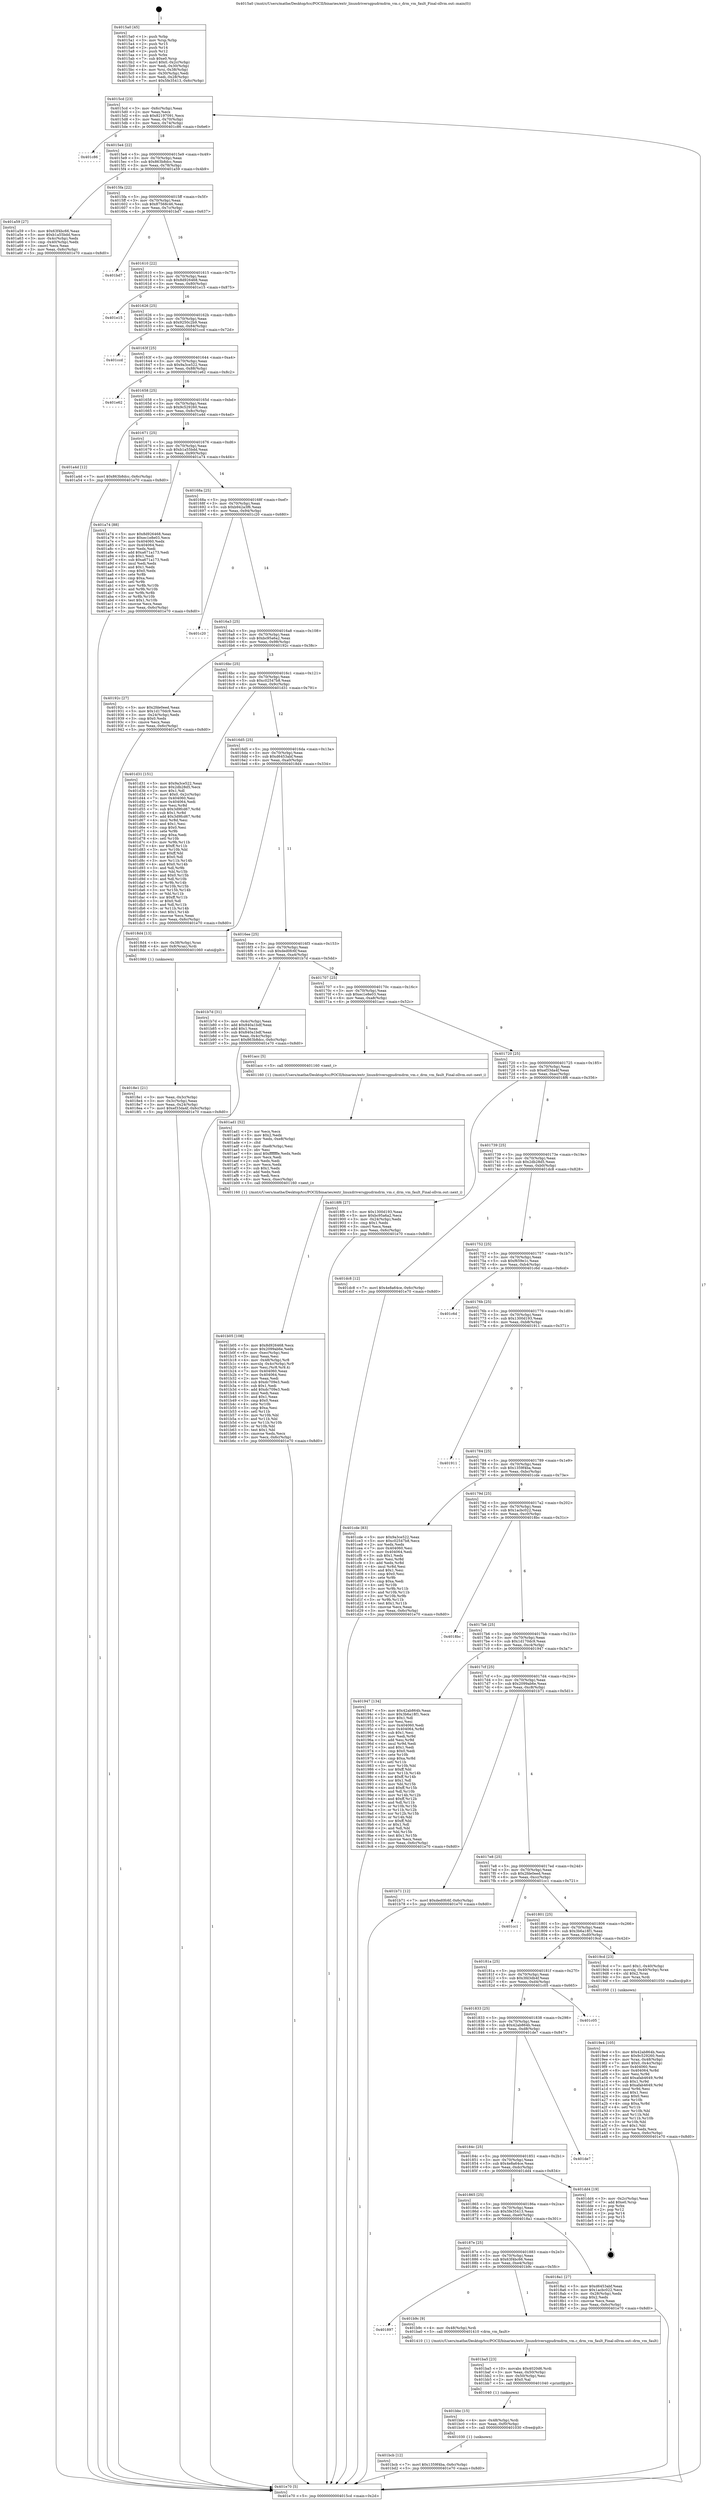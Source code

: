 digraph "0x4015a0" {
  label = "0x4015a0 (/mnt/c/Users/mathe/Desktop/tcc/POCII/binaries/extr_linuxdriversgpudrmdrm_vm.c_drm_vm_fault_Final-ollvm.out::main(0))"
  labelloc = "t"
  node[shape=record]

  Entry [label="",width=0.3,height=0.3,shape=circle,fillcolor=black,style=filled]
  "0x4015cd" [label="{
     0x4015cd [23]\l
     | [instrs]\l
     &nbsp;&nbsp;0x4015cd \<+3\>: mov -0x6c(%rbp),%eax\l
     &nbsp;&nbsp;0x4015d0 \<+2\>: mov %eax,%ecx\l
     &nbsp;&nbsp;0x4015d2 \<+6\>: sub $0x82197091,%ecx\l
     &nbsp;&nbsp;0x4015d8 \<+3\>: mov %eax,-0x70(%rbp)\l
     &nbsp;&nbsp;0x4015db \<+3\>: mov %ecx,-0x74(%rbp)\l
     &nbsp;&nbsp;0x4015de \<+6\>: je 0000000000401c86 \<main+0x6e6\>\l
  }"]
  "0x401c86" [label="{
     0x401c86\l
  }", style=dashed]
  "0x4015e4" [label="{
     0x4015e4 [22]\l
     | [instrs]\l
     &nbsp;&nbsp;0x4015e4 \<+5\>: jmp 00000000004015e9 \<main+0x49\>\l
     &nbsp;&nbsp;0x4015e9 \<+3\>: mov -0x70(%rbp),%eax\l
     &nbsp;&nbsp;0x4015ec \<+5\>: sub $0x863b8dcc,%eax\l
     &nbsp;&nbsp;0x4015f1 \<+3\>: mov %eax,-0x78(%rbp)\l
     &nbsp;&nbsp;0x4015f4 \<+6\>: je 0000000000401a59 \<main+0x4b9\>\l
  }"]
  Exit [label="",width=0.3,height=0.3,shape=circle,fillcolor=black,style=filled,peripheries=2]
  "0x401a59" [label="{
     0x401a59 [27]\l
     | [instrs]\l
     &nbsp;&nbsp;0x401a59 \<+5\>: mov $0x63f4bc66,%eax\l
     &nbsp;&nbsp;0x401a5e \<+5\>: mov $0xb1a55bdd,%ecx\l
     &nbsp;&nbsp;0x401a63 \<+3\>: mov -0x4c(%rbp),%edx\l
     &nbsp;&nbsp;0x401a66 \<+3\>: cmp -0x40(%rbp),%edx\l
     &nbsp;&nbsp;0x401a69 \<+3\>: cmovl %ecx,%eax\l
     &nbsp;&nbsp;0x401a6c \<+3\>: mov %eax,-0x6c(%rbp)\l
     &nbsp;&nbsp;0x401a6f \<+5\>: jmp 0000000000401e70 \<main+0x8d0\>\l
  }"]
  "0x4015fa" [label="{
     0x4015fa [22]\l
     | [instrs]\l
     &nbsp;&nbsp;0x4015fa \<+5\>: jmp 00000000004015ff \<main+0x5f\>\l
     &nbsp;&nbsp;0x4015ff \<+3\>: mov -0x70(%rbp),%eax\l
     &nbsp;&nbsp;0x401602 \<+5\>: sub $0x87568c46,%eax\l
     &nbsp;&nbsp;0x401607 \<+3\>: mov %eax,-0x7c(%rbp)\l
     &nbsp;&nbsp;0x40160a \<+6\>: je 0000000000401bd7 \<main+0x637\>\l
  }"]
  "0x401bcb" [label="{
     0x401bcb [12]\l
     | [instrs]\l
     &nbsp;&nbsp;0x401bcb \<+7\>: movl $0x1359f4ba,-0x6c(%rbp)\l
     &nbsp;&nbsp;0x401bd2 \<+5\>: jmp 0000000000401e70 \<main+0x8d0\>\l
  }"]
  "0x401bd7" [label="{
     0x401bd7\l
  }", style=dashed]
  "0x401610" [label="{
     0x401610 [22]\l
     | [instrs]\l
     &nbsp;&nbsp;0x401610 \<+5\>: jmp 0000000000401615 \<main+0x75\>\l
     &nbsp;&nbsp;0x401615 \<+3\>: mov -0x70(%rbp),%eax\l
     &nbsp;&nbsp;0x401618 \<+5\>: sub $0x8d926468,%eax\l
     &nbsp;&nbsp;0x40161d \<+3\>: mov %eax,-0x80(%rbp)\l
     &nbsp;&nbsp;0x401620 \<+6\>: je 0000000000401e15 \<main+0x875\>\l
  }"]
  "0x401bbc" [label="{
     0x401bbc [15]\l
     | [instrs]\l
     &nbsp;&nbsp;0x401bbc \<+4\>: mov -0x48(%rbp),%rdi\l
     &nbsp;&nbsp;0x401bc0 \<+6\>: mov %eax,-0xf0(%rbp)\l
     &nbsp;&nbsp;0x401bc6 \<+5\>: call 0000000000401030 \<free@plt\>\l
     | [calls]\l
     &nbsp;&nbsp;0x401030 \{1\} (unknown)\l
  }"]
  "0x401e15" [label="{
     0x401e15\l
  }", style=dashed]
  "0x401626" [label="{
     0x401626 [25]\l
     | [instrs]\l
     &nbsp;&nbsp;0x401626 \<+5\>: jmp 000000000040162b \<main+0x8b\>\l
     &nbsp;&nbsp;0x40162b \<+3\>: mov -0x70(%rbp),%eax\l
     &nbsp;&nbsp;0x40162e \<+5\>: sub $0x9250c2b9,%eax\l
     &nbsp;&nbsp;0x401633 \<+6\>: mov %eax,-0x84(%rbp)\l
     &nbsp;&nbsp;0x401639 \<+6\>: je 0000000000401ccd \<main+0x72d\>\l
  }"]
  "0x401ba5" [label="{
     0x401ba5 [23]\l
     | [instrs]\l
     &nbsp;&nbsp;0x401ba5 \<+10\>: movabs $0x4020d6,%rdi\l
     &nbsp;&nbsp;0x401baf \<+3\>: mov %eax,-0x50(%rbp)\l
     &nbsp;&nbsp;0x401bb2 \<+3\>: mov -0x50(%rbp),%esi\l
     &nbsp;&nbsp;0x401bb5 \<+2\>: mov $0x0,%al\l
     &nbsp;&nbsp;0x401bb7 \<+5\>: call 0000000000401040 \<printf@plt\>\l
     | [calls]\l
     &nbsp;&nbsp;0x401040 \{1\} (unknown)\l
  }"]
  "0x401ccd" [label="{
     0x401ccd\l
  }", style=dashed]
  "0x40163f" [label="{
     0x40163f [25]\l
     | [instrs]\l
     &nbsp;&nbsp;0x40163f \<+5\>: jmp 0000000000401644 \<main+0xa4\>\l
     &nbsp;&nbsp;0x401644 \<+3\>: mov -0x70(%rbp),%eax\l
     &nbsp;&nbsp;0x401647 \<+5\>: sub $0x9a3ce522,%eax\l
     &nbsp;&nbsp;0x40164c \<+6\>: mov %eax,-0x88(%rbp)\l
     &nbsp;&nbsp;0x401652 \<+6\>: je 0000000000401e62 \<main+0x8c2\>\l
  }"]
  "0x401897" [label="{
     0x401897\l
  }", style=dashed]
  "0x401e62" [label="{
     0x401e62\l
  }", style=dashed]
  "0x401658" [label="{
     0x401658 [25]\l
     | [instrs]\l
     &nbsp;&nbsp;0x401658 \<+5\>: jmp 000000000040165d \<main+0xbd\>\l
     &nbsp;&nbsp;0x40165d \<+3\>: mov -0x70(%rbp),%eax\l
     &nbsp;&nbsp;0x401660 \<+5\>: sub $0x9c529260,%eax\l
     &nbsp;&nbsp;0x401665 \<+6\>: mov %eax,-0x8c(%rbp)\l
     &nbsp;&nbsp;0x40166b \<+6\>: je 0000000000401a4d \<main+0x4ad\>\l
  }"]
  "0x401b9c" [label="{
     0x401b9c [9]\l
     | [instrs]\l
     &nbsp;&nbsp;0x401b9c \<+4\>: mov -0x48(%rbp),%rdi\l
     &nbsp;&nbsp;0x401ba0 \<+5\>: call 0000000000401410 \<drm_vm_fault\>\l
     | [calls]\l
     &nbsp;&nbsp;0x401410 \{1\} (/mnt/c/Users/mathe/Desktop/tcc/POCII/binaries/extr_linuxdriversgpudrmdrm_vm.c_drm_vm_fault_Final-ollvm.out::drm_vm_fault)\l
  }"]
  "0x401a4d" [label="{
     0x401a4d [12]\l
     | [instrs]\l
     &nbsp;&nbsp;0x401a4d \<+7\>: movl $0x863b8dcc,-0x6c(%rbp)\l
     &nbsp;&nbsp;0x401a54 \<+5\>: jmp 0000000000401e70 \<main+0x8d0\>\l
  }"]
  "0x401671" [label="{
     0x401671 [25]\l
     | [instrs]\l
     &nbsp;&nbsp;0x401671 \<+5\>: jmp 0000000000401676 \<main+0xd6\>\l
     &nbsp;&nbsp;0x401676 \<+3\>: mov -0x70(%rbp),%eax\l
     &nbsp;&nbsp;0x401679 \<+5\>: sub $0xb1a55bdd,%eax\l
     &nbsp;&nbsp;0x40167e \<+6\>: mov %eax,-0x90(%rbp)\l
     &nbsp;&nbsp;0x401684 \<+6\>: je 0000000000401a74 \<main+0x4d4\>\l
  }"]
  "0x401b05" [label="{
     0x401b05 [108]\l
     | [instrs]\l
     &nbsp;&nbsp;0x401b05 \<+5\>: mov $0x8d926468,%ecx\l
     &nbsp;&nbsp;0x401b0a \<+5\>: mov $0x2099ab6e,%edx\l
     &nbsp;&nbsp;0x401b0f \<+6\>: mov -0xec(%rbp),%esi\l
     &nbsp;&nbsp;0x401b15 \<+3\>: imul %eax,%esi\l
     &nbsp;&nbsp;0x401b18 \<+4\>: mov -0x48(%rbp),%r8\l
     &nbsp;&nbsp;0x401b1c \<+4\>: movslq -0x4c(%rbp),%r9\l
     &nbsp;&nbsp;0x401b20 \<+4\>: mov %esi,(%r8,%r9,4)\l
     &nbsp;&nbsp;0x401b24 \<+7\>: mov 0x404060,%eax\l
     &nbsp;&nbsp;0x401b2b \<+7\>: mov 0x404064,%esi\l
     &nbsp;&nbsp;0x401b32 \<+2\>: mov %eax,%edi\l
     &nbsp;&nbsp;0x401b34 \<+6\>: sub $0xdc709e3,%edi\l
     &nbsp;&nbsp;0x401b3a \<+3\>: sub $0x1,%edi\l
     &nbsp;&nbsp;0x401b3d \<+6\>: add $0xdc709e3,%edi\l
     &nbsp;&nbsp;0x401b43 \<+3\>: imul %edi,%eax\l
     &nbsp;&nbsp;0x401b46 \<+3\>: and $0x1,%eax\l
     &nbsp;&nbsp;0x401b49 \<+3\>: cmp $0x0,%eax\l
     &nbsp;&nbsp;0x401b4c \<+4\>: sete %r10b\l
     &nbsp;&nbsp;0x401b50 \<+3\>: cmp $0xa,%esi\l
     &nbsp;&nbsp;0x401b53 \<+4\>: setl %r11b\l
     &nbsp;&nbsp;0x401b57 \<+3\>: mov %r10b,%bl\l
     &nbsp;&nbsp;0x401b5a \<+3\>: and %r11b,%bl\l
     &nbsp;&nbsp;0x401b5d \<+3\>: xor %r11b,%r10b\l
     &nbsp;&nbsp;0x401b60 \<+3\>: or %r10b,%bl\l
     &nbsp;&nbsp;0x401b63 \<+3\>: test $0x1,%bl\l
     &nbsp;&nbsp;0x401b66 \<+3\>: cmovne %edx,%ecx\l
     &nbsp;&nbsp;0x401b69 \<+3\>: mov %ecx,-0x6c(%rbp)\l
     &nbsp;&nbsp;0x401b6c \<+5\>: jmp 0000000000401e70 \<main+0x8d0\>\l
  }"]
  "0x401a74" [label="{
     0x401a74 [88]\l
     | [instrs]\l
     &nbsp;&nbsp;0x401a74 \<+5\>: mov $0x8d926468,%eax\l
     &nbsp;&nbsp;0x401a79 \<+5\>: mov $0xec1e8e03,%ecx\l
     &nbsp;&nbsp;0x401a7e \<+7\>: mov 0x404060,%edx\l
     &nbsp;&nbsp;0x401a85 \<+7\>: mov 0x404064,%esi\l
     &nbsp;&nbsp;0x401a8c \<+2\>: mov %edx,%edi\l
     &nbsp;&nbsp;0x401a8e \<+6\>: add $0xa671a173,%edi\l
     &nbsp;&nbsp;0x401a94 \<+3\>: sub $0x1,%edi\l
     &nbsp;&nbsp;0x401a97 \<+6\>: sub $0xa671a173,%edi\l
     &nbsp;&nbsp;0x401a9d \<+3\>: imul %edi,%edx\l
     &nbsp;&nbsp;0x401aa0 \<+3\>: and $0x1,%edx\l
     &nbsp;&nbsp;0x401aa3 \<+3\>: cmp $0x0,%edx\l
     &nbsp;&nbsp;0x401aa6 \<+4\>: sete %r8b\l
     &nbsp;&nbsp;0x401aaa \<+3\>: cmp $0xa,%esi\l
     &nbsp;&nbsp;0x401aad \<+4\>: setl %r9b\l
     &nbsp;&nbsp;0x401ab1 \<+3\>: mov %r8b,%r10b\l
     &nbsp;&nbsp;0x401ab4 \<+3\>: and %r9b,%r10b\l
     &nbsp;&nbsp;0x401ab7 \<+3\>: xor %r9b,%r8b\l
     &nbsp;&nbsp;0x401aba \<+3\>: or %r8b,%r10b\l
     &nbsp;&nbsp;0x401abd \<+4\>: test $0x1,%r10b\l
     &nbsp;&nbsp;0x401ac1 \<+3\>: cmovne %ecx,%eax\l
     &nbsp;&nbsp;0x401ac4 \<+3\>: mov %eax,-0x6c(%rbp)\l
     &nbsp;&nbsp;0x401ac7 \<+5\>: jmp 0000000000401e70 \<main+0x8d0\>\l
  }"]
  "0x40168a" [label="{
     0x40168a [25]\l
     | [instrs]\l
     &nbsp;&nbsp;0x40168a \<+5\>: jmp 000000000040168f \<main+0xef\>\l
     &nbsp;&nbsp;0x40168f \<+3\>: mov -0x70(%rbp),%eax\l
     &nbsp;&nbsp;0x401692 \<+5\>: sub $0xb942a3f6,%eax\l
     &nbsp;&nbsp;0x401697 \<+6\>: mov %eax,-0x94(%rbp)\l
     &nbsp;&nbsp;0x40169d \<+6\>: je 0000000000401c20 \<main+0x680\>\l
  }"]
  "0x401ad1" [label="{
     0x401ad1 [52]\l
     | [instrs]\l
     &nbsp;&nbsp;0x401ad1 \<+2\>: xor %ecx,%ecx\l
     &nbsp;&nbsp;0x401ad3 \<+5\>: mov $0x2,%edx\l
     &nbsp;&nbsp;0x401ad8 \<+6\>: mov %edx,-0xe8(%rbp)\l
     &nbsp;&nbsp;0x401ade \<+1\>: cltd\l
     &nbsp;&nbsp;0x401adf \<+6\>: mov -0xe8(%rbp),%esi\l
     &nbsp;&nbsp;0x401ae5 \<+2\>: idiv %esi\l
     &nbsp;&nbsp;0x401ae7 \<+6\>: imul $0xfffffffe,%edx,%edx\l
     &nbsp;&nbsp;0x401aed \<+2\>: mov %ecx,%edi\l
     &nbsp;&nbsp;0x401aef \<+2\>: sub %edx,%edi\l
     &nbsp;&nbsp;0x401af1 \<+2\>: mov %ecx,%edx\l
     &nbsp;&nbsp;0x401af3 \<+3\>: sub $0x1,%edx\l
     &nbsp;&nbsp;0x401af6 \<+2\>: add %edx,%edi\l
     &nbsp;&nbsp;0x401af8 \<+2\>: sub %edi,%ecx\l
     &nbsp;&nbsp;0x401afa \<+6\>: mov %ecx,-0xec(%rbp)\l
     &nbsp;&nbsp;0x401b00 \<+5\>: call 0000000000401160 \<next_i\>\l
     | [calls]\l
     &nbsp;&nbsp;0x401160 \{1\} (/mnt/c/Users/mathe/Desktop/tcc/POCII/binaries/extr_linuxdriversgpudrmdrm_vm.c_drm_vm_fault_Final-ollvm.out::next_i)\l
  }"]
  "0x401c20" [label="{
     0x401c20\l
  }", style=dashed]
  "0x4016a3" [label="{
     0x4016a3 [25]\l
     | [instrs]\l
     &nbsp;&nbsp;0x4016a3 \<+5\>: jmp 00000000004016a8 \<main+0x108\>\l
     &nbsp;&nbsp;0x4016a8 \<+3\>: mov -0x70(%rbp),%eax\l
     &nbsp;&nbsp;0x4016ab \<+5\>: sub $0xbc95a6a2,%eax\l
     &nbsp;&nbsp;0x4016b0 \<+6\>: mov %eax,-0x98(%rbp)\l
     &nbsp;&nbsp;0x4016b6 \<+6\>: je 000000000040192c \<main+0x38c\>\l
  }"]
  "0x4019e4" [label="{
     0x4019e4 [105]\l
     | [instrs]\l
     &nbsp;&nbsp;0x4019e4 \<+5\>: mov $0x42ab864b,%ecx\l
     &nbsp;&nbsp;0x4019e9 \<+5\>: mov $0x9c529260,%edx\l
     &nbsp;&nbsp;0x4019ee \<+4\>: mov %rax,-0x48(%rbp)\l
     &nbsp;&nbsp;0x4019f2 \<+7\>: movl $0x0,-0x4c(%rbp)\l
     &nbsp;&nbsp;0x4019f9 \<+7\>: mov 0x404060,%esi\l
     &nbsp;&nbsp;0x401a00 \<+8\>: mov 0x404064,%r8d\l
     &nbsp;&nbsp;0x401a08 \<+3\>: mov %esi,%r9d\l
     &nbsp;&nbsp;0x401a0b \<+7\>: add $0xafab4649,%r9d\l
     &nbsp;&nbsp;0x401a12 \<+4\>: sub $0x1,%r9d\l
     &nbsp;&nbsp;0x401a16 \<+7\>: sub $0xafab4649,%r9d\l
     &nbsp;&nbsp;0x401a1d \<+4\>: imul %r9d,%esi\l
     &nbsp;&nbsp;0x401a21 \<+3\>: and $0x1,%esi\l
     &nbsp;&nbsp;0x401a24 \<+3\>: cmp $0x0,%esi\l
     &nbsp;&nbsp;0x401a27 \<+4\>: sete %r10b\l
     &nbsp;&nbsp;0x401a2b \<+4\>: cmp $0xa,%r8d\l
     &nbsp;&nbsp;0x401a2f \<+4\>: setl %r11b\l
     &nbsp;&nbsp;0x401a33 \<+3\>: mov %r10b,%bl\l
     &nbsp;&nbsp;0x401a36 \<+3\>: and %r11b,%bl\l
     &nbsp;&nbsp;0x401a39 \<+3\>: xor %r11b,%r10b\l
     &nbsp;&nbsp;0x401a3c \<+3\>: or %r10b,%bl\l
     &nbsp;&nbsp;0x401a3f \<+3\>: test $0x1,%bl\l
     &nbsp;&nbsp;0x401a42 \<+3\>: cmovne %edx,%ecx\l
     &nbsp;&nbsp;0x401a45 \<+3\>: mov %ecx,-0x6c(%rbp)\l
     &nbsp;&nbsp;0x401a48 \<+5\>: jmp 0000000000401e70 \<main+0x8d0\>\l
  }"]
  "0x40192c" [label="{
     0x40192c [27]\l
     | [instrs]\l
     &nbsp;&nbsp;0x40192c \<+5\>: mov $0x2fde0eed,%eax\l
     &nbsp;&nbsp;0x401931 \<+5\>: mov $0x1d170dc9,%ecx\l
     &nbsp;&nbsp;0x401936 \<+3\>: mov -0x24(%rbp),%edx\l
     &nbsp;&nbsp;0x401939 \<+3\>: cmp $0x0,%edx\l
     &nbsp;&nbsp;0x40193c \<+3\>: cmove %ecx,%eax\l
     &nbsp;&nbsp;0x40193f \<+3\>: mov %eax,-0x6c(%rbp)\l
     &nbsp;&nbsp;0x401942 \<+5\>: jmp 0000000000401e70 \<main+0x8d0\>\l
  }"]
  "0x4016bc" [label="{
     0x4016bc [25]\l
     | [instrs]\l
     &nbsp;&nbsp;0x4016bc \<+5\>: jmp 00000000004016c1 \<main+0x121\>\l
     &nbsp;&nbsp;0x4016c1 \<+3\>: mov -0x70(%rbp),%eax\l
     &nbsp;&nbsp;0x4016c4 \<+5\>: sub $0xc02547b8,%eax\l
     &nbsp;&nbsp;0x4016c9 \<+6\>: mov %eax,-0x9c(%rbp)\l
     &nbsp;&nbsp;0x4016cf \<+6\>: je 0000000000401d31 \<main+0x791\>\l
  }"]
  "0x4018e1" [label="{
     0x4018e1 [21]\l
     | [instrs]\l
     &nbsp;&nbsp;0x4018e1 \<+3\>: mov %eax,-0x3c(%rbp)\l
     &nbsp;&nbsp;0x4018e4 \<+3\>: mov -0x3c(%rbp),%eax\l
     &nbsp;&nbsp;0x4018e7 \<+3\>: mov %eax,-0x24(%rbp)\l
     &nbsp;&nbsp;0x4018ea \<+7\>: movl $0xef33da4f,-0x6c(%rbp)\l
     &nbsp;&nbsp;0x4018f1 \<+5\>: jmp 0000000000401e70 \<main+0x8d0\>\l
  }"]
  "0x401d31" [label="{
     0x401d31 [151]\l
     | [instrs]\l
     &nbsp;&nbsp;0x401d31 \<+5\>: mov $0x9a3ce522,%eax\l
     &nbsp;&nbsp;0x401d36 \<+5\>: mov $0x2db28d5,%ecx\l
     &nbsp;&nbsp;0x401d3b \<+2\>: mov $0x1,%dl\l
     &nbsp;&nbsp;0x401d3d \<+7\>: movl $0x0,-0x2c(%rbp)\l
     &nbsp;&nbsp;0x401d44 \<+7\>: mov 0x404060,%esi\l
     &nbsp;&nbsp;0x401d4b \<+7\>: mov 0x404064,%edi\l
     &nbsp;&nbsp;0x401d52 \<+3\>: mov %esi,%r8d\l
     &nbsp;&nbsp;0x401d55 \<+7\>: sub $0x3d9fcd67,%r8d\l
     &nbsp;&nbsp;0x401d5c \<+4\>: sub $0x1,%r8d\l
     &nbsp;&nbsp;0x401d60 \<+7\>: add $0x3d9fcd67,%r8d\l
     &nbsp;&nbsp;0x401d67 \<+4\>: imul %r8d,%esi\l
     &nbsp;&nbsp;0x401d6b \<+3\>: and $0x1,%esi\l
     &nbsp;&nbsp;0x401d6e \<+3\>: cmp $0x0,%esi\l
     &nbsp;&nbsp;0x401d71 \<+4\>: sete %r9b\l
     &nbsp;&nbsp;0x401d75 \<+3\>: cmp $0xa,%edi\l
     &nbsp;&nbsp;0x401d78 \<+4\>: setl %r10b\l
     &nbsp;&nbsp;0x401d7c \<+3\>: mov %r9b,%r11b\l
     &nbsp;&nbsp;0x401d7f \<+4\>: xor $0xff,%r11b\l
     &nbsp;&nbsp;0x401d83 \<+3\>: mov %r10b,%bl\l
     &nbsp;&nbsp;0x401d86 \<+3\>: xor $0xff,%bl\l
     &nbsp;&nbsp;0x401d89 \<+3\>: xor $0x0,%dl\l
     &nbsp;&nbsp;0x401d8c \<+3\>: mov %r11b,%r14b\l
     &nbsp;&nbsp;0x401d8f \<+4\>: and $0x0,%r14b\l
     &nbsp;&nbsp;0x401d93 \<+3\>: and %dl,%r9b\l
     &nbsp;&nbsp;0x401d96 \<+3\>: mov %bl,%r15b\l
     &nbsp;&nbsp;0x401d99 \<+4\>: and $0x0,%r15b\l
     &nbsp;&nbsp;0x401d9d \<+3\>: and %dl,%r10b\l
     &nbsp;&nbsp;0x401da0 \<+3\>: or %r9b,%r14b\l
     &nbsp;&nbsp;0x401da3 \<+3\>: or %r10b,%r15b\l
     &nbsp;&nbsp;0x401da6 \<+3\>: xor %r15b,%r14b\l
     &nbsp;&nbsp;0x401da9 \<+3\>: or %bl,%r11b\l
     &nbsp;&nbsp;0x401dac \<+4\>: xor $0xff,%r11b\l
     &nbsp;&nbsp;0x401db0 \<+3\>: or $0x0,%dl\l
     &nbsp;&nbsp;0x401db3 \<+3\>: and %dl,%r11b\l
     &nbsp;&nbsp;0x401db6 \<+3\>: or %r11b,%r14b\l
     &nbsp;&nbsp;0x401db9 \<+4\>: test $0x1,%r14b\l
     &nbsp;&nbsp;0x401dbd \<+3\>: cmovne %ecx,%eax\l
     &nbsp;&nbsp;0x401dc0 \<+3\>: mov %eax,-0x6c(%rbp)\l
     &nbsp;&nbsp;0x401dc3 \<+5\>: jmp 0000000000401e70 \<main+0x8d0\>\l
  }"]
  "0x4016d5" [label="{
     0x4016d5 [25]\l
     | [instrs]\l
     &nbsp;&nbsp;0x4016d5 \<+5\>: jmp 00000000004016da \<main+0x13a\>\l
     &nbsp;&nbsp;0x4016da \<+3\>: mov -0x70(%rbp),%eax\l
     &nbsp;&nbsp;0x4016dd \<+5\>: sub $0xd6453abf,%eax\l
     &nbsp;&nbsp;0x4016e2 \<+6\>: mov %eax,-0xa0(%rbp)\l
     &nbsp;&nbsp;0x4016e8 \<+6\>: je 00000000004018d4 \<main+0x334\>\l
  }"]
  "0x4015a0" [label="{
     0x4015a0 [45]\l
     | [instrs]\l
     &nbsp;&nbsp;0x4015a0 \<+1\>: push %rbp\l
     &nbsp;&nbsp;0x4015a1 \<+3\>: mov %rsp,%rbp\l
     &nbsp;&nbsp;0x4015a4 \<+2\>: push %r15\l
     &nbsp;&nbsp;0x4015a6 \<+2\>: push %r14\l
     &nbsp;&nbsp;0x4015a8 \<+2\>: push %r12\l
     &nbsp;&nbsp;0x4015aa \<+1\>: push %rbx\l
     &nbsp;&nbsp;0x4015ab \<+7\>: sub $0xe0,%rsp\l
     &nbsp;&nbsp;0x4015b2 \<+7\>: movl $0x0,-0x2c(%rbp)\l
     &nbsp;&nbsp;0x4015b9 \<+3\>: mov %edi,-0x30(%rbp)\l
     &nbsp;&nbsp;0x4015bc \<+4\>: mov %rsi,-0x38(%rbp)\l
     &nbsp;&nbsp;0x4015c0 \<+3\>: mov -0x30(%rbp),%edi\l
     &nbsp;&nbsp;0x4015c3 \<+3\>: mov %edi,-0x28(%rbp)\l
     &nbsp;&nbsp;0x4015c6 \<+7\>: movl $0x5fe35413,-0x6c(%rbp)\l
  }"]
  "0x4018d4" [label="{
     0x4018d4 [13]\l
     | [instrs]\l
     &nbsp;&nbsp;0x4018d4 \<+4\>: mov -0x38(%rbp),%rax\l
     &nbsp;&nbsp;0x4018d8 \<+4\>: mov 0x8(%rax),%rdi\l
     &nbsp;&nbsp;0x4018dc \<+5\>: call 0000000000401060 \<atoi@plt\>\l
     | [calls]\l
     &nbsp;&nbsp;0x401060 \{1\} (unknown)\l
  }"]
  "0x4016ee" [label="{
     0x4016ee [25]\l
     | [instrs]\l
     &nbsp;&nbsp;0x4016ee \<+5\>: jmp 00000000004016f3 \<main+0x153\>\l
     &nbsp;&nbsp;0x4016f3 \<+3\>: mov -0x70(%rbp),%eax\l
     &nbsp;&nbsp;0x4016f6 \<+5\>: sub $0xded0fc6f,%eax\l
     &nbsp;&nbsp;0x4016fb \<+6\>: mov %eax,-0xa4(%rbp)\l
     &nbsp;&nbsp;0x401701 \<+6\>: je 0000000000401b7d \<main+0x5dd\>\l
  }"]
  "0x401e70" [label="{
     0x401e70 [5]\l
     | [instrs]\l
     &nbsp;&nbsp;0x401e70 \<+5\>: jmp 00000000004015cd \<main+0x2d\>\l
  }"]
  "0x401b7d" [label="{
     0x401b7d [31]\l
     | [instrs]\l
     &nbsp;&nbsp;0x401b7d \<+3\>: mov -0x4c(%rbp),%eax\l
     &nbsp;&nbsp;0x401b80 \<+5\>: add $0x840a1bdf,%eax\l
     &nbsp;&nbsp;0x401b85 \<+3\>: add $0x1,%eax\l
     &nbsp;&nbsp;0x401b88 \<+5\>: sub $0x840a1bdf,%eax\l
     &nbsp;&nbsp;0x401b8d \<+3\>: mov %eax,-0x4c(%rbp)\l
     &nbsp;&nbsp;0x401b90 \<+7\>: movl $0x863b8dcc,-0x6c(%rbp)\l
     &nbsp;&nbsp;0x401b97 \<+5\>: jmp 0000000000401e70 \<main+0x8d0\>\l
  }"]
  "0x401707" [label="{
     0x401707 [25]\l
     | [instrs]\l
     &nbsp;&nbsp;0x401707 \<+5\>: jmp 000000000040170c \<main+0x16c\>\l
     &nbsp;&nbsp;0x40170c \<+3\>: mov -0x70(%rbp),%eax\l
     &nbsp;&nbsp;0x40170f \<+5\>: sub $0xec1e8e03,%eax\l
     &nbsp;&nbsp;0x401714 \<+6\>: mov %eax,-0xa8(%rbp)\l
     &nbsp;&nbsp;0x40171a \<+6\>: je 0000000000401acc \<main+0x52c\>\l
  }"]
  "0x40187e" [label="{
     0x40187e [25]\l
     | [instrs]\l
     &nbsp;&nbsp;0x40187e \<+5\>: jmp 0000000000401883 \<main+0x2e3\>\l
     &nbsp;&nbsp;0x401883 \<+3\>: mov -0x70(%rbp),%eax\l
     &nbsp;&nbsp;0x401886 \<+5\>: sub $0x63f4bc66,%eax\l
     &nbsp;&nbsp;0x40188b \<+6\>: mov %eax,-0xe4(%rbp)\l
     &nbsp;&nbsp;0x401891 \<+6\>: je 0000000000401b9c \<main+0x5fc\>\l
  }"]
  "0x401acc" [label="{
     0x401acc [5]\l
     | [instrs]\l
     &nbsp;&nbsp;0x401acc \<+5\>: call 0000000000401160 \<next_i\>\l
     | [calls]\l
     &nbsp;&nbsp;0x401160 \{1\} (/mnt/c/Users/mathe/Desktop/tcc/POCII/binaries/extr_linuxdriversgpudrmdrm_vm.c_drm_vm_fault_Final-ollvm.out::next_i)\l
  }"]
  "0x401720" [label="{
     0x401720 [25]\l
     | [instrs]\l
     &nbsp;&nbsp;0x401720 \<+5\>: jmp 0000000000401725 \<main+0x185\>\l
     &nbsp;&nbsp;0x401725 \<+3\>: mov -0x70(%rbp),%eax\l
     &nbsp;&nbsp;0x401728 \<+5\>: sub $0xef33da4f,%eax\l
     &nbsp;&nbsp;0x40172d \<+6\>: mov %eax,-0xac(%rbp)\l
     &nbsp;&nbsp;0x401733 \<+6\>: je 00000000004018f6 \<main+0x356\>\l
  }"]
  "0x4018a1" [label="{
     0x4018a1 [27]\l
     | [instrs]\l
     &nbsp;&nbsp;0x4018a1 \<+5\>: mov $0xd6453abf,%eax\l
     &nbsp;&nbsp;0x4018a6 \<+5\>: mov $0x1acbc022,%ecx\l
     &nbsp;&nbsp;0x4018ab \<+3\>: mov -0x28(%rbp),%edx\l
     &nbsp;&nbsp;0x4018ae \<+3\>: cmp $0x2,%edx\l
     &nbsp;&nbsp;0x4018b1 \<+3\>: cmovne %ecx,%eax\l
     &nbsp;&nbsp;0x4018b4 \<+3\>: mov %eax,-0x6c(%rbp)\l
     &nbsp;&nbsp;0x4018b7 \<+5\>: jmp 0000000000401e70 \<main+0x8d0\>\l
  }"]
  "0x4018f6" [label="{
     0x4018f6 [27]\l
     | [instrs]\l
     &nbsp;&nbsp;0x4018f6 \<+5\>: mov $0x1300d193,%eax\l
     &nbsp;&nbsp;0x4018fb \<+5\>: mov $0xbc95a6a2,%ecx\l
     &nbsp;&nbsp;0x401900 \<+3\>: mov -0x24(%rbp),%edx\l
     &nbsp;&nbsp;0x401903 \<+3\>: cmp $0x1,%edx\l
     &nbsp;&nbsp;0x401906 \<+3\>: cmovl %ecx,%eax\l
     &nbsp;&nbsp;0x401909 \<+3\>: mov %eax,-0x6c(%rbp)\l
     &nbsp;&nbsp;0x40190c \<+5\>: jmp 0000000000401e70 \<main+0x8d0\>\l
  }"]
  "0x401739" [label="{
     0x401739 [25]\l
     | [instrs]\l
     &nbsp;&nbsp;0x401739 \<+5\>: jmp 000000000040173e \<main+0x19e\>\l
     &nbsp;&nbsp;0x40173e \<+3\>: mov -0x70(%rbp),%eax\l
     &nbsp;&nbsp;0x401741 \<+5\>: sub $0x2db28d5,%eax\l
     &nbsp;&nbsp;0x401746 \<+6\>: mov %eax,-0xb0(%rbp)\l
     &nbsp;&nbsp;0x40174c \<+6\>: je 0000000000401dc8 \<main+0x828\>\l
  }"]
  "0x401865" [label="{
     0x401865 [25]\l
     | [instrs]\l
     &nbsp;&nbsp;0x401865 \<+5\>: jmp 000000000040186a \<main+0x2ca\>\l
     &nbsp;&nbsp;0x40186a \<+3\>: mov -0x70(%rbp),%eax\l
     &nbsp;&nbsp;0x40186d \<+5\>: sub $0x5fe35413,%eax\l
     &nbsp;&nbsp;0x401872 \<+6\>: mov %eax,-0xe0(%rbp)\l
     &nbsp;&nbsp;0x401878 \<+6\>: je 00000000004018a1 \<main+0x301\>\l
  }"]
  "0x401dc8" [label="{
     0x401dc8 [12]\l
     | [instrs]\l
     &nbsp;&nbsp;0x401dc8 \<+7\>: movl $0x4e8a64ce,-0x6c(%rbp)\l
     &nbsp;&nbsp;0x401dcf \<+5\>: jmp 0000000000401e70 \<main+0x8d0\>\l
  }"]
  "0x401752" [label="{
     0x401752 [25]\l
     | [instrs]\l
     &nbsp;&nbsp;0x401752 \<+5\>: jmp 0000000000401757 \<main+0x1b7\>\l
     &nbsp;&nbsp;0x401757 \<+3\>: mov -0x70(%rbp),%eax\l
     &nbsp;&nbsp;0x40175a \<+5\>: sub $0xf659e1c,%eax\l
     &nbsp;&nbsp;0x40175f \<+6\>: mov %eax,-0xb4(%rbp)\l
     &nbsp;&nbsp;0x401765 \<+6\>: je 0000000000401c6d \<main+0x6cd\>\l
  }"]
  "0x401dd4" [label="{
     0x401dd4 [19]\l
     | [instrs]\l
     &nbsp;&nbsp;0x401dd4 \<+3\>: mov -0x2c(%rbp),%eax\l
     &nbsp;&nbsp;0x401dd7 \<+7\>: add $0xe0,%rsp\l
     &nbsp;&nbsp;0x401dde \<+1\>: pop %rbx\l
     &nbsp;&nbsp;0x401ddf \<+2\>: pop %r12\l
     &nbsp;&nbsp;0x401de1 \<+2\>: pop %r14\l
     &nbsp;&nbsp;0x401de3 \<+2\>: pop %r15\l
     &nbsp;&nbsp;0x401de5 \<+1\>: pop %rbp\l
     &nbsp;&nbsp;0x401de6 \<+1\>: ret\l
  }"]
  "0x401c6d" [label="{
     0x401c6d\l
  }", style=dashed]
  "0x40176b" [label="{
     0x40176b [25]\l
     | [instrs]\l
     &nbsp;&nbsp;0x40176b \<+5\>: jmp 0000000000401770 \<main+0x1d0\>\l
     &nbsp;&nbsp;0x401770 \<+3\>: mov -0x70(%rbp),%eax\l
     &nbsp;&nbsp;0x401773 \<+5\>: sub $0x1300d193,%eax\l
     &nbsp;&nbsp;0x401778 \<+6\>: mov %eax,-0xb8(%rbp)\l
     &nbsp;&nbsp;0x40177e \<+6\>: je 0000000000401911 \<main+0x371\>\l
  }"]
  "0x40184c" [label="{
     0x40184c [25]\l
     | [instrs]\l
     &nbsp;&nbsp;0x40184c \<+5\>: jmp 0000000000401851 \<main+0x2b1\>\l
     &nbsp;&nbsp;0x401851 \<+3\>: mov -0x70(%rbp),%eax\l
     &nbsp;&nbsp;0x401854 \<+5\>: sub $0x4e8a64ce,%eax\l
     &nbsp;&nbsp;0x401859 \<+6\>: mov %eax,-0xdc(%rbp)\l
     &nbsp;&nbsp;0x40185f \<+6\>: je 0000000000401dd4 \<main+0x834\>\l
  }"]
  "0x401911" [label="{
     0x401911\l
  }", style=dashed]
  "0x401784" [label="{
     0x401784 [25]\l
     | [instrs]\l
     &nbsp;&nbsp;0x401784 \<+5\>: jmp 0000000000401789 \<main+0x1e9\>\l
     &nbsp;&nbsp;0x401789 \<+3\>: mov -0x70(%rbp),%eax\l
     &nbsp;&nbsp;0x40178c \<+5\>: sub $0x1359f4ba,%eax\l
     &nbsp;&nbsp;0x401791 \<+6\>: mov %eax,-0xbc(%rbp)\l
     &nbsp;&nbsp;0x401797 \<+6\>: je 0000000000401cde \<main+0x73e\>\l
  }"]
  "0x401de7" [label="{
     0x401de7\l
  }", style=dashed]
  "0x401cde" [label="{
     0x401cde [83]\l
     | [instrs]\l
     &nbsp;&nbsp;0x401cde \<+5\>: mov $0x9a3ce522,%eax\l
     &nbsp;&nbsp;0x401ce3 \<+5\>: mov $0xc02547b8,%ecx\l
     &nbsp;&nbsp;0x401ce8 \<+2\>: xor %edx,%edx\l
     &nbsp;&nbsp;0x401cea \<+7\>: mov 0x404060,%esi\l
     &nbsp;&nbsp;0x401cf1 \<+7\>: mov 0x404064,%edi\l
     &nbsp;&nbsp;0x401cf8 \<+3\>: sub $0x1,%edx\l
     &nbsp;&nbsp;0x401cfb \<+3\>: mov %esi,%r8d\l
     &nbsp;&nbsp;0x401cfe \<+3\>: add %edx,%r8d\l
     &nbsp;&nbsp;0x401d01 \<+4\>: imul %r8d,%esi\l
     &nbsp;&nbsp;0x401d05 \<+3\>: and $0x1,%esi\l
     &nbsp;&nbsp;0x401d08 \<+3\>: cmp $0x0,%esi\l
     &nbsp;&nbsp;0x401d0b \<+4\>: sete %r9b\l
     &nbsp;&nbsp;0x401d0f \<+3\>: cmp $0xa,%edi\l
     &nbsp;&nbsp;0x401d12 \<+4\>: setl %r10b\l
     &nbsp;&nbsp;0x401d16 \<+3\>: mov %r9b,%r11b\l
     &nbsp;&nbsp;0x401d19 \<+3\>: and %r10b,%r11b\l
     &nbsp;&nbsp;0x401d1c \<+3\>: xor %r10b,%r9b\l
     &nbsp;&nbsp;0x401d1f \<+3\>: or %r9b,%r11b\l
     &nbsp;&nbsp;0x401d22 \<+4\>: test $0x1,%r11b\l
     &nbsp;&nbsp;0x401d26 \<+3\>: cmovne %ecx,%eax\l
     &nbsp;&nbsp;0x401d29 \<+3\>: mov %eax,-0x6c(%rbp)\l
     &nbsp;&nbsp;0x401d2c \<+5\>: jmp 0000000000401e70 \<main+0x8d0\>\l
  }"]
  "0x40179d" [label="{
     0x40179d [25]\l
     | [instrs]\l
     &nbsp;&nbsp;0x40179d \<+5\>: jmp 00000000004017a2 \<main+0x202\>\l
     &nbsp;&nbsp;0x4017a2 \<+3\>: mov -0x70(%rbp),%eax\l
     &nbsp;&nbsp;0x4017a5 \<+5\>: sub $0x1acbc022,%eax\l
     &nbsp;&nbsp;0x4017aa \<+6\>: mov %eax,-0xc0(%rbp)\l
     &nbsp;&nbsp;0x4017b0 \<+6\>: je 00000000004018bc \<main+0x31c\>\l
  }"]
  "0x401833" [label="{
     0x401833 [25]\l
     | [instrs]\l
     &nbsp;&nbsp;0x401833 \<+5\>: jmp 0000000000401838 \<main+0x298\>\l
     &nbsp;&nbsp;0x401838 \<+3\>: mov -0x70(%rbp),%eax\l
     &nbsp;&nbsp;0x40183b \<+5\>: sub $0x42ab864b,%eax\l
     &nbsp;&nbsp;0x401840 \<+6\>: mov %eax,-0xd8(%rbp)\l
     &nbsp;&nbsp;0x401846 \<+6\>: je 0000000000401de7 \<main+0x847\>\l
  }"]
  "0x4018bc" [label="{
     0x4018bc\l
  }", style=dashed]
  "0x4017b6" [label="{
     0x4017b6 [25]\l
     | [instrs]\l
     &nbsp;&nbsp;0x4017b6 \<+5\>: jmp 00000000004017bb \<main+0x21b\>\l
     &nbsp;&nbsp;0x4017bb \<+3\>: mov -0x70(%rbp),%eax\l
     &nbsp;&nbsp;0x4017be \<+5\>: sub $0x1d170dc9,%eax\l
     &nbsp;&nbsp;0x4017c3 \<+6\>: mov %eax,-0xc4(%rbp)\l
     &nbsp;&nbsp;0x4017c9 \<+6\>: je 0000000000401947 \<main+0x3a7\>\l
  }"]
  "0x401c05" [label="{
     0x401c05\l
  }", style=dashed]
  "0x401947" [label="{
     0x401947 [134]\l
     | [instrs]\l
     &nbsp;&nbsp;0x401947 \<+5\>: mov $0x42ab864b,%eax\l
     &nbsp;&nbsp;0x40194c \<+5\>: mov $0x3b6a18f1,%ecx\l
     &nbsp;&nbsp;0x401951 \<+2\>: mov $0x1,%dl\l
     &nbsp;&nbsp;0x401953 \<+2\>: xor %esi,%esi\l
     &nbsp;&nbsp;0x401955 \<+7\>: mov 0x404060,%edi\l
     &nbsp;&nbsp;0x40195c \<+8\>: mov 0x404064,%r8d\l
     &nbsp;&nbsp;0x401964 \<+3\>: sub $0x1,%esi\l
     &nbsp;&nbsp;0x401967 \<+3\>: mov %edi,%r9d\l
     &nbsp;&nbsp;0x40196a \<+3\>: add %esi,%r9d\l
     &nbsp;&nbsp;0x40196d \<+4\>: imul %r9d,%edi\l
     &nbsp;&nbsp;0x401971 \<+3\>: and $0x1,%edi\l
     &nbsp;&nbsp;0x401974 \<+3\>: cmp $0x0,%edi\l
     &nbsp;&nbsp;0x401977 \<+4\>: sete %r10b\l
     &nbsp;&nbsp;0x40197b \<+4\>: cmp $0xa,%r8d\l
     &nbsp;&nbsp;0x40197f \<+4\>: setl %r11b\l
     &nbsp;&nbsp;0x401983 \<+3\>: mov %r10b,%bl\l
     &nbsp;&nbsp;0x401986 \<+3\>: xor $0xff,%bl\l
     &nbsp;&nbsp;0x401989 \<+3\>: mov %r11b,%r14b\l
     &nbsp;&nbsp;0x40198c \<+4\>: xor $0xff,%r14b\l
     &nbsp;&nbsp;0x401990 \<+3\>: xor $0x1,%dl\l
     &nbsp;&nbsp;0x401993 \<+3\>: mov %bl,%r15b\l
     &nbsp;&nbsp;0x401996 \<+4\>: and $0xff,%r15b\l
     &nbsp;&nbsp;0x40199a \<+3\>: and %dl,%r10b\l
     &nbsp;&nbsp;0x40199d \<+3\>: mov %r14b,%r12b\l
     &nbsp;&nbsp;0x4019a0 \<+4\>: and $0xff,%r12b\l
     &nbsp;&nbsp;0x4019a4 \<+3\>: and %dl,%r11b\l
     &nbsp;&nbsp;0x4019a7 \<+3\>: or %r10b,%r15b\l
     &nbsp;&nbsp;0x4019aa \<+3\>: or %r11b,%r12b\l
     &nbsp;&nbsp;0x4019ad \<+3\>: xor %r12b,%r15b\l
     &nbsp;&nbsp;0x4019b0 \<+3\>: or %r14b,%bl\l
     &nbsp;&nbsp;0x4019b3 \<+3\>: xor $0xff,%bl\l
     &nbsp;&nbsp;0x4019b6 \<+3\>: or $0x1,%dl\l
     &nbsp;&nbsp;0x4019b9 \<+2\>: and %dl,%bl\l
     &nbsp;&nbsp;0x4019bb \<+3\>: or %bl,%r15b\l
     &nbsp;&nbsp;0x4019be \<+4\>: test $0x1,%r15b\l
     &nbsp;&nbsp;0x4019c2 \<+3\>: cmovne %ecx,%eax\l
     &nbsp;&nbsp;0x4019c5 \<+3\>: mov %eax,-0x6c(%rbp)\l
     &nbsp;&nbsp;0x4019c8 \<+5\>: jmp 0000000000401e70 \<main+0x8d0\>\l
  }"]
  "0x4017cf" [label="{
     0x4017cf [25]\l
     | [instrs]\l
     &nbsp;&nbsp;0x4017cf \<+5\>: jmp 00000000004017d4 \<main+0x234\>\l
     &nbsp;&nbsp;0x4017d4 \<+3\>: mov -0x70(%rbp),%eax\l
     &nbsp;&nbsp;0x4017d7 \<+5\>: sub $0x2099ab6e,%eax\l
     &nbsp;&nbsp;0x4017dc \<+6\>: mov %eax,-0xc8(%rbp)\l
     &nbsp;&nbsp;0x4017e2 \<+6\>: je 0000000000401b71 \<main+0x5d1\>\l
  }"]
  "0x40181a" [label="{
     0x40181a [25]\l
     | [instrs]\l
     &nbsp;&nbsp;0x40181a \<+5\>: jmp 000000000040181f \<main+0x27f\>\l
     &nbsp;&nbsp;0x40181f \<+3\>: mov -0x70(%rbp),%eax\l
     &nbsp;&nbsp;0x401822 \<+5\>: sub $0x3fd3db4f,%eax\l
     &nbsp;&nbsp;0x401827 \<+6\>: mov %eax,-0xd4(%rbp)\l
     &nbsp;&nbsp;0x40182d \<+6\>: je 0000000000401c05 \<main+0x665\>\l
  }"]
  "0x401b71" [label="{
     0x401b71 [12]\l
     | [instrs]\l
     &nbsp;&nbsp;0x401b71 \<+7\>: movl $0xded0fc6f,-0x6c(%rbp)\l
     &nbsp;&nbsp;0x401b78 \<+5\>: jmp 0000000000401e70 \<main+0x8d0\>\l
  }"]
  "0x4017e8" [label="{
     0x4017e8 [25]\l
     | [instrs]\l
     &nbsp;&nbsp;0x4017e8 \<+5\>: jmp 00000000004017ed \<main+0x24d\>\l
     &nbsp;&nbsp;0x4017ed \<+3\>: mov -0x70(%rbp),%eax\l
     &nbsp;&nbsp;0x4017f0 \<+5\>: sub $0x2fde0eed,%eax\l
     &nbsp;&nbsp;0x4017f5 \<+6\>: mov %eax,-0xcc(%rbp)\l
     &nbsp;&nbsp;0x4017fb \<+6\>: je 0000000000401cc1 \<main+0x721\>\l
  }"]
  "0x4019cd" [label="{
     0x4019cd [23]\l
     | [instrs]\l
     &nbsp;&nbsp;0x4019cd \<+7\>: movl $0x1,-0x40(%rbp)\l
     &nbsp;&nbsp;0x4019d4 \<+4\>: movslq -0x40(%rbp),%rax\l
     &nbsp;&nbsp;0x4019d8 \<+4\>: shl $0x2,%rax\l
     &nbsp;&nbsp;0x4019dc \<+3\>: mov %rax,%rdi\l
     &nbsp;&nbsp;0x4019df \<+5\>: call 0000000000401050 \<malloc@plt\>\l
     | [calls]\l
     &nbsp;&nbsp;0x401050 \{1\} (unknown)\l
  }"]
  "0x401cc1" [label="{
     0x401cc1\l
  }", style=dashed]
  "0x401801" [label="{
     0x401801 [25]\l
     | [instrs]\l
     &nbsp;&nbsp;0x401801 \<+5\>: jmp 0000000000401806 \<main+0x266\>\l
     &nbsp;&nbsp;0x401806 \<+3\>: mov -0x70(%rbp),%eax\l
     &nbsp;&nbsp;0x401809 \<+5\>: sub $0x3b6a18f1,%eax\l
     &nbsp;&nbsp;0x40180e \<+6\>: mov %eax,-0xd0(%rbp)\l
     &nbsp;&nbsp;0x401814 \<+6\>: je 00000000004019cd \<main+0x42d\>\l
  }"]
  Entry -> "0x4015a0" [label=" 1"]
  "0x4015cd" -> "0x401c86" [label=" 0"]
  "0x4015cd" -> "0x4015e4" [label=" 18"]
  "0x401dd4" -> Exit [label=" 1"]
  "0x4015e4" -> "0x401a59" [label=" 2"]
  "0x4015e4" -> "0x4015fa" [label=" 16"]
  "0x401dc8" -> "0x401e70" [label=" 1"]
  "0x4015fa" -> "0x401bd7" [label=" 0"]
  "0x4015fa" -> "0x401610" [label=" 16"]
  "0x401d31" -> "0x401e70" [label=" 1"]
  "0x401610" -> "0x401e15" [label=" 0"]
  "0x401610" -> "0x401626" [label=" 16"]
  "0x401cde" -> "0x401e70" [label=" 1"]
  "0x401626" -> "0x401ccd" [label=" 0"]
  "0x401626" -> "0x40163f" [label=" 16"]
  "0x401bcb" -> "0x401e70" [label=" 1"]
  "0x40163f" -> "0x401e62" [label=" 0"]
  "0x40163f" -> "0x401658" [label=" 16"]
  "0x401bbc" -> "0x401bcb" [label=" 1"]
  "0x401658" -> "0x401a4d" [label=" 1"]
  "0x401658" -> "0x401671" [label=" 15"]
  "0x401ba5" -> "0x401bbc" [label=" 1"]
  "0x401671" -> "0x401a74" [label=" 1"]
  "0x401671" -> "0x40168a" [label=" 14"]
  "0x40187e" -> "0x401897" [label=" 0"]
  "0x40168a" -> "0x401c20" [label=" 0"]
  "0x40168a" -> "0x4016a3" [label=" 14"]
  "0x40187e" -> "0x401b9c" [label=" 1"]
  "0x4016a3" -> "0x40192c" [label=" 1"]
  "0x4016a3" -> "0x4016bc" [label=" 13"]
  "0x401b9c" -> "0x401ba5" [label=" 1"]
  "0x4016bc" -> "0x401d31" [label=" 1"]
  "0x4016bc" -> "0x4016d5" [label=" 12"]
  "0x401b7d" -> "0x401e70" [label=" 1"]
  "0x4016d5" -> "0x4018d4" [label=" 1"]
  "0x4016d5" -> "0x4016ee" [label=" 11"]
  "0x401b71" -> "0x401e70" [label=" 1"]
  "0x4016ee" -> "0x401b7d" [label=" 1"]
  "0x4016ee" -> "0x401707" [label=" 10"]
  "0x401b05" -> "0x401e70" [label=" 1"]
  "0x401707" -> "0x401acc" [label=" 1"]
  "0x401707" -> "0x401720" [label=" 9"]
  "0x401ad1" -> "0x401b05" [label=" 1"]
  "0x401720" -> "0x4018f6" [label=" 1"]
  "0x401720" -> "0x401739" [label=" 8"]
  "0x401acc" -> "0x401ad1" [label=" 1"]
  "0x401739" -> "0x401dc8" [label=" 1"]
  "0x401739" -> "0x401752" [label=" 7"]
  "0x401a59" -> "0x401e70" [label=" 2"]
  "0x401752" -> "0x401c6d" [label=" 0"]
  "0x401752" -> "0x40176b" [label=" 7"]
  "0x401a4d" -> "0x401e70" [label=" 1"]
  "0x40176b" -> "0x401911" [label=" 0"]
  "0x40176b" -> "0x401784" [label=" 7"]
  "0x4019cd" -> "0x4019e4" [label=" 1"]
  "0x401784" -> "0x401cde" [label=" 1"]
  "0x401784" -> "0x40179d" [label=" 6"]
  "0x401947" -> "0x401e70" [label=" 1"]
  "0x40179d" -> "0x4018bc" [label=" 0"]
  "0x40179d" -> "0x4017b6" [label=" 6"]
  "0x4018f6" -> "0x401e70" [label=" 1"]
  "0x4017b6" -> "0x401947" [label=" 1"]
  "0x4017b6" -> "0x4017cf" [label=" 5"]
  "0x4018e1" -> "0x401e70" [label=" 1"]
  "0x4017cf" -> "0x401b71" [label=" 1"]
  "0x4017cf" -> "0x4017e8" [label=" 4"]
  "0x401e70" -> "0x4015cd" [label=" 17"]
  "0x4017e8" -> "0x401cc1" [label=" 0"]
  "0x4017e8" -> "0x401801" [label=" 4"]
  "0x4015a0" -> "0x4015cd" [label=" 1"]
  "0x401801" -> "0x4019cd" [label=" 1"]
  "0x401801" -> "0x40181a" [label=" 3"]
  "0x4018d4" -> "0x4018e1" [label=" 1"]
  "0x40181a" -> "0x401c05" [label=" 0"]
  "0x40181a" -> "0x401833" [label=" 3"]
  "0x40192c" -> "0x401e70" [label=" 1"]
  "0x401833" -> "0x401de7" [label=" 0"]
  "0x401833" -> "0x40184c" [label=" 3"]
  "0x4019e4" -> "0x401e70" [label=" 1"]
  "0x40184c" -> "0x401dd4" [label=" 1"]
  "0x40184c" -> "0x401865" [label=" 2"]
  "0x401a74" -> "0x401e70" [label=" 1"]
  "0x401865" -> "0x4018a1" [label=" 1"]
  "0x401865" -> "0x40187e" [label=" 1"]
  "0x4018a1" -> "0x401e70" [label=" 1"]
}
